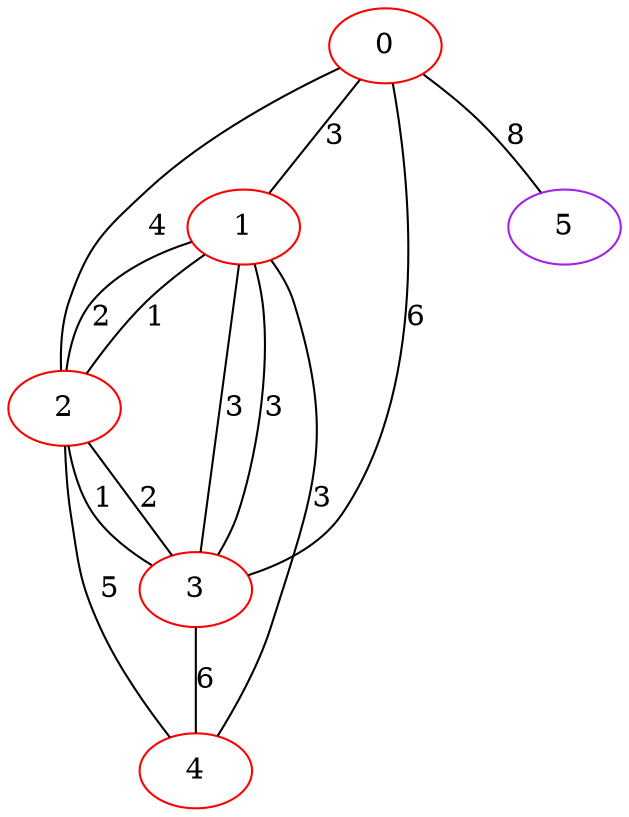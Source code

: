 graph "" {
0 [color=red, weight=1];
1 [color=red, weight=1];
2 [color=red, weight=1];
3 [color=red, weight=1];
4 [color=red, weight=1];
5 [color=purple, weight=4];
0 -- 1  [key=0, label=3];
0 -- 2  [key=0, label=4];
0 -- 3  [key=0, label=6];
0 -- 5  [key=0, label=8];
1 -- 2  [key=0, label=1];
1 -- 2  [key=1, label=2];
1 -- 3  [key=0, label=3];
1 -- 3  [key=1, label=3];
1 -- 4  [key=0, label=3];
2 -- 3  [key=0, label=2];
2 -- 3  [key=1, label=1];
2 -- 4  [key=0, label=5];
3 -- 4  [key=0, label=6];
}
